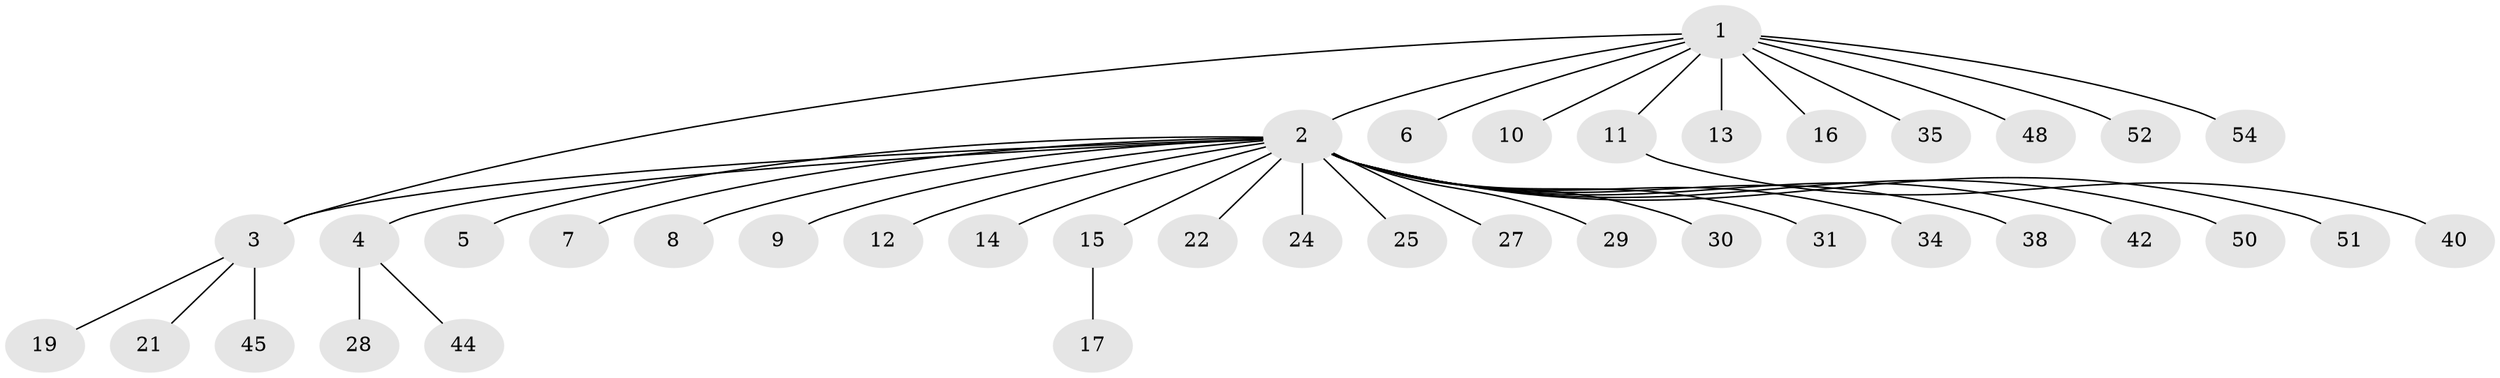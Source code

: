 // original degree distribution, {11: 0.017543859649122806, 22: 0.017543859649122806, 5: 0.03508771929824561, 3: 0.08771929824561403, 1: 0.7017543859649122, 2: 0.14035087719298245}
// Generated by graph-tools (version 1.1) at 2025/18/03/04/25 18:18:21]
// undirected, 39 vertices, 39 edges
graph export_dot {
graph [start="1"]
  node [color=gray90,style=filled];
  1;
  2;
  3;
  4;
  5 [super="+46+32"];
  6;
  7;
  8 [super="+20"];
  9;
  10;
  11 [super="+37+43"];
  12 [super="+23+36+26+18"];
  13;
  14;
  15;
  16;
  17 [super="+33"];
  19;
  21;
  22 [super="+47"];
  24;
  25;
  27;
  28;
  29;
  30;
  31;
  34;
  35;
  38;
  40;
  42 [super="+49"];
  44;
  45;
  48 [super="+56"];
  50 [super="+53+55"];
  51;
  52;
  54;
  1 -- 2;
  1 -- 3;
  1 -- 6;
  1 -- 10;
  1 -- 11;
  1 -- 13;
  1 -- 16;
  1 -- 35;
  1 -- 48;
  1 -- 52;
  1 -- 54;
  2 -- 3;
  2 -- 4;
  2 -- 5;
  2 -- 7;
  2 -- 8;
  2 -- 9;
  2 -- 12;
  2 -- 14;
  2 -- 15;
  2 -- 22;
  2 -- 24;
  2 -- 25;
  2 -- 27;
  2 -- 29;
  2 -- 30;
  2 -- 31;
  2 -- 34;
  2 -- 38;
  2 -- 42;
  2 -- 50;
  2 -- 51;
  3 -- 19;
  3 -- 21;
  3 -- 45;
  4 -- 28;
  4 -- 44;
  11 -- 40;
  15 -- 17;
}

